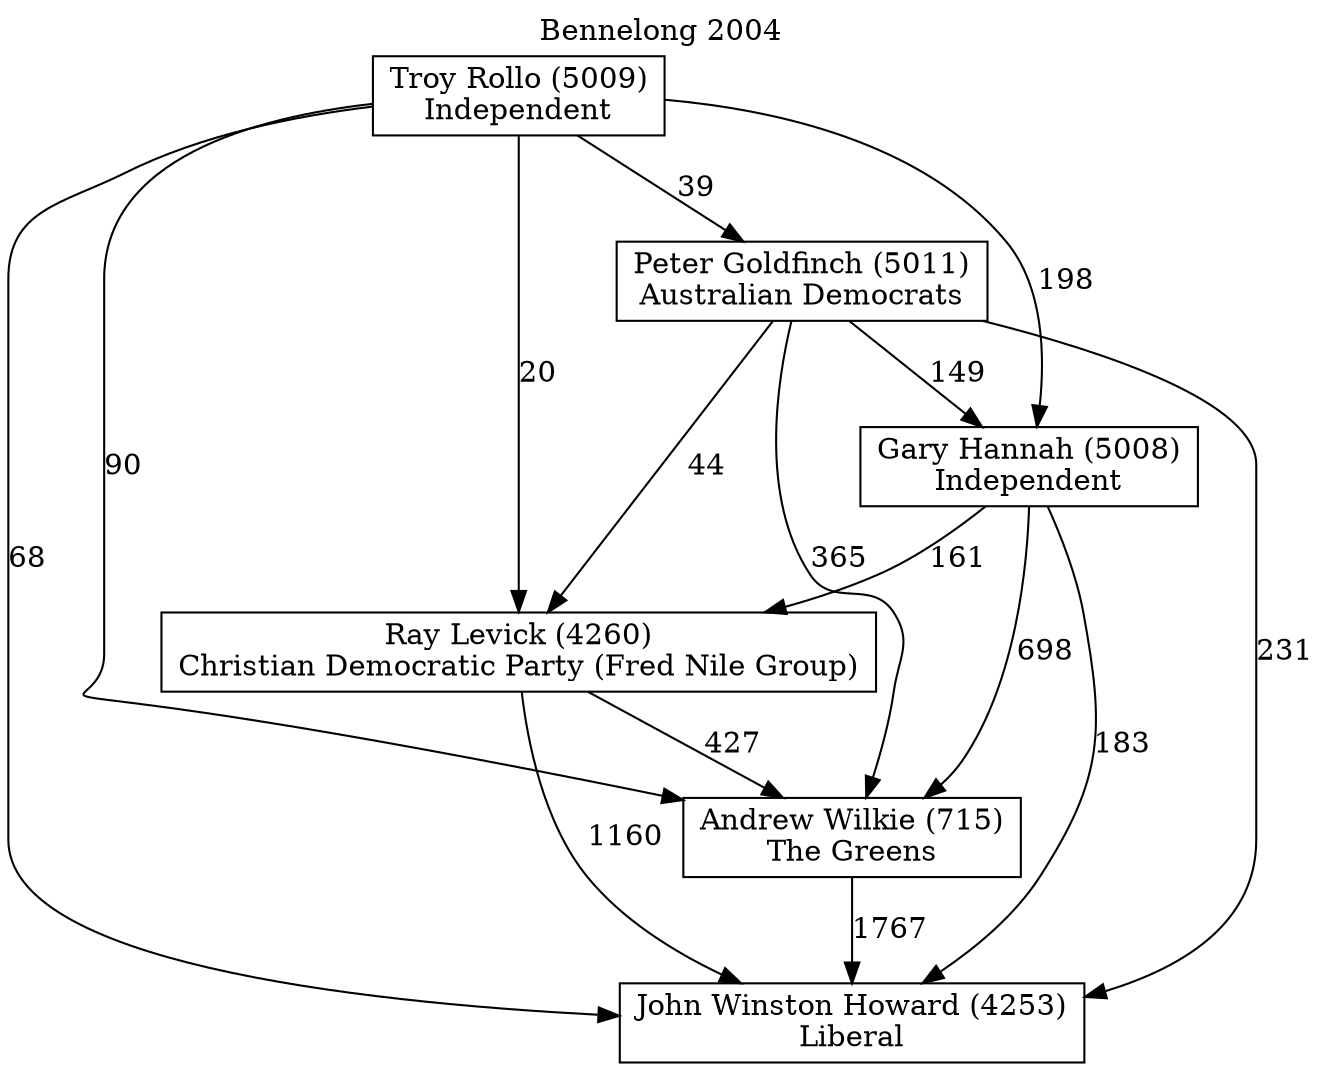 // House preference flow
digraph "John Winston Howard (4253)_Bennelong_2004" {
	graph [label="Bennelong 2004" labelloc=t mclimit=2]
	node [shape=box]
	"John Winston Howard (4253)" [label="John Winston Howard (4253)
Liberal"]
	"Andrew Wilkie (715)" [label="Andrew Wilkie (715)
The Greens"]
	"Ray Levick (4260)" [label="Ray Levick (4260)
Christian Democratic Party (Fred Nile Group)"]
	"Gary Hannah (5008)" [label="Gary Hannah (5008)
Independent"]
	"Peter Goldfinch (5011)" [label="Peter Goldfinch (5011)
Australian Democrats"]
	"Troy Rollo (5009)" [label="Troy Rollo (5009)
Independent"]
	"Andrew Wilkie (715)" -> "John Winston Howard (4253)" [label=1767]
	"Ray Levick (4260)" -> "Andrew Wilkie (715)" [label=427]
	"Gary Hannah (5008)" -> "Ray Levick (4260)" [label=161]
	"Peter Goldfinch (5011)" -> "Gary Hannah (5008)" [label=149]
	"Troy Rollo (5009)" -> "Peter Goldfinch (5011)" [label=39]
	"Ray Levick (4260)" -> "John Winston Howard (4253)" [label=1160]
	"Gary Hannah (5008)" -> "John Winston Howard (4253)" [label=183]
	"Peter Goldfinch (5011)" -> "John Winston Howard (4253)" [label=231]
	"Troy Rollo (5009)" -> "John Winston Howard (4253)" [label=68]
	"Troy Rollo (5009)" -> "Gary Hannah (5008)" [label=198]
	"Peter Goldfinch (5011)" -> "Ray Levick (4260)" [label=44]
	"Troy Rollo (5009)" -> "Ray Levick (4260)" [label=20]
	"Gary Hannah (5008)" -> "Andrew Wilkie (715)" [label=698]
	"Peter Goldfinch (5011)" -> "Andrew Wilkie (715)" [label=365]
	"Troy Rollo (5009)" -> "Andrew Wilkie (715)" [label=90]
}

